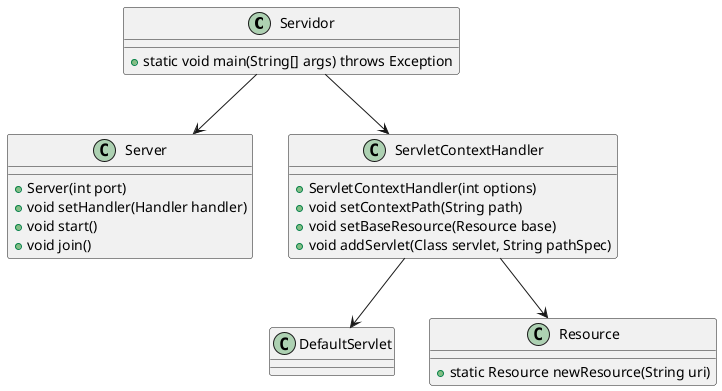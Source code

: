 @startuml
class Servidor {
    + static void main(String[] args) throws Exception
}

class Server {
    + Server(int port)
    + void setHandler(Handler handler)
    + void start()
    + void join()
}

class ServletContextHandler {
    + ServletContextHandler(int options)
    + void setContextPath(String path)
    + void setBaseResource(Resource base)
    + void addServlet(Class servlet, String pathSpec)
}

class DefaultServlet {
}

class Resource {
    + static Resource newResource(String uri)
}

Servidor --> Server
Servidor --> ServletContextHandler
ServletContextHandler --> DefaultServlet
ServletContextHandler --> Resource
@enduml
